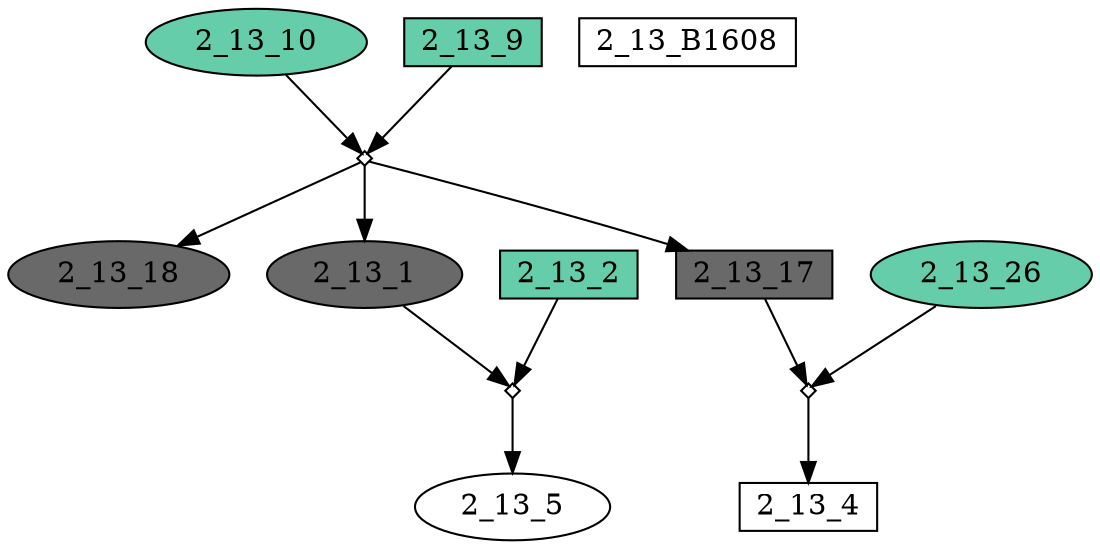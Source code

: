 digraph {
	"2_13_10" [shape=box fillcolor=aquamarine3 fontcolor=black height=0.3 regular=0 shape=ellipse style=filled width=0.5]
	"2_13_10" -> "2_13_9x2_13_10"
	"2_13_B1608" [shape=box fillcolor=white fontcolor=black height=0.3 regular=0 shape=box style=filled width=0.5]
	"2_13_9" [shape=box fillcolor=aquamarine3 fontcolor=black height=0.3 regular=0 shape=box style=filled width=0.5]
	"2_13_9" -> "2_13_9x2_13_10"
	"2_13_5" [shape=box fillcolor=white fontcolor=black height=0.3 regular=0 shape=ellipse style=filled width=0.5]
	"2_13_2x2_13_1" -> "2_13_5"
	"2_13_26" [shape=box fillcolor=aquamarine3 fontcolor=black height=0.3 regular=0 shape=ellipse style=filled width=0.5]
	"2_13_26" -> "2_13_17x2_13_26"
	"2_13_1" [shape=box fillcolor=dimgrey fontcolor=black height=0.3 regular=0 shape=ellipse style=filled width=0.5]
	"2_13_9x2_13_10" -> "2_13_1"
	"2_13_1" -> "2_13_2x2_13_1"
	"2_13_17" [shape=box fillcolor=dimgrey fontcolor=black height=0.3 regular=0 shape=box style=filled width=0.5]
	"2_13_9x2_13_10" -> "2_13_17"
	"2_13_17" -> "2_13_17x2_13_26"
	"2_13_4" [shape=box fillcolor=white fontcolor=black height=0.3 regular=0 shape=box style=filled width=0.5]
	"2_13_17x2_13_26" -> "2_13_4"
	"2_13_2" [shape=box fillcolor=aquamarine3 fontcolor=black height=0.3 regular=0 shape=box style=filled width=0.5]
	"2_13_2" -> "2_13_2x2_13_1"
	"2_13_18" [shape=box fillcolor=dimgrey fontcolor=black height=0.3 regular=0 shape=ellipse style=filled width=0.5]
	"2_13_9x2_13_10" -> "2_13_18"
	"2_13_17x2_13_26" [label="" height=.1 shape=diamond width=.1]
	"2_13_9x2_13_10" [label="" height=.1 shape=diamond width=.1]
	"2_13_2x2_13_1" [label="" height=.1 shape=diamond width=.1]
}
